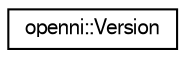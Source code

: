 digraph "Graphical Class Hierarchy"
{
  edge [fontname="FreeSans",fontsize="10",labelfontname="FreeSans",labelfontsize="10"];
  node [fontname="FreeSans",fontsize="10",shape=record];
  rankdir="LR";
  Node1 [label="openni::Version",height=0.2,width=0.4,color="black", fillcolor="white", style="filled",URL="$structopenni_1_1_version.html"];
}
